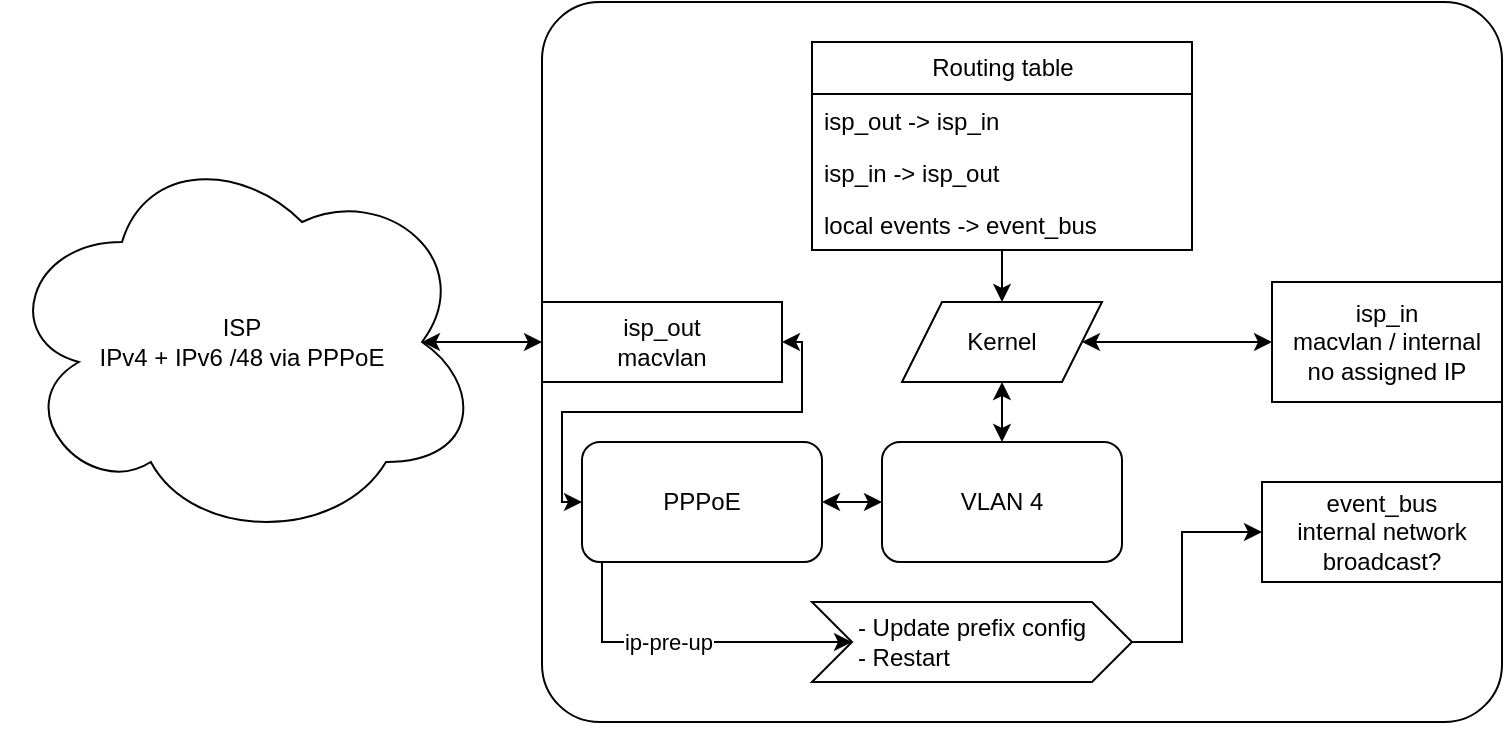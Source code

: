 <mxfile version="24.7.17">
  <diagram name="Page-1" id="ERIMmWtwNbsZnRJRYlLk">
    <mxGraphModel dx="1168" dy="783" grid="1" gridSize="10" guides="1" tooltips="1" connect="1" arrows="1" fold="1" page="1" pageScale="1" pageWidth="850" pageHeight="1100" math="0" shadow="0">
      <root>
        <mxCell id="0" />
        <mxCell id="1" parent="0" />
        <mxCell id="dEZjPtsZi1BlvbsK9IvD-1" value="" style="rounded=1;whiteSpace=wrap;html=1;glass=0;arcSize=8;strokeOpacity=100;" parent="1" vertex="1">
          <mxGeometry x="40" y="240" width="480" height="360" as="geometry" />
        </mxCell>
        <mxCell id="dEZjPtsZi1BlvbsK9IvD-2" value="&lt;div&gt;isp_out&lt;/div&gt;macvlan" style="rounded=0;whiteSpace=wrap;html=1;" parent="1" vertex="1">
          <mxGeometry x="40" y="390" width="120" height="40" as="geometry" />
        </mxCell>
        <mxCell id="dEZjPtsZi1BlvbsK9IvD-3" style="edgeStyle=orthogonalEdgeStyle;rounded=0;orthogonalLoop=1;jettySize=auto;html=1;exitX=0.5;exitY=1;exitDx=0;exitDy=0;" parent="1" source="dEZjPtsZi1BlvbsK9IvD-1" target="dEZjPtsZi1BlvbsK9IvD-1" edge="1">
          <mxGeometry relative="1" as="geometry" />
        </mxCell>
        <mxCell id="dEZjPtsZi1BlvbsK9IvD-4" value="&lt;div&gt;ISP&lt;/div&gt;&lt;div&gt;IPv4 + IPv6 /48 via PPPoE&lt;br&gt;&lt;/div&gt;" style="ellipse;shape=cloud;whiteSpace=wrap;html=1;" parent="1" vertex="1">
          <mxGeometry x="-230" y="310" width="240" height="200" as="geometry" />
        </mxCell>
        <mxCell id="dEZjPtsZi1BlvbsK9IvD-5" value="" style="endArrow=classic;startArrow=classic;html=1;rounded=0;entryX=0;entryY=0.5;entryDx=0;entryDy=0;exitX=0.875;exitY=0.5;exitDx=0;exitDy=0;exitPerimeter=0;" parent="1" source="dEZjPtsZi1BlvbsK9IvD-4" target="dEZjPtsZi1BlvbsK9IvD-2" edge="1">
          <mxGeometry width="50" height="50" relative="1" as="geometry">
            <mxPoint x="-120" y="400" as="sourcePoint" />
            <mxPoint x="-80" y="580" as="targetPoint" />
          </mxGeometry>
        </mxCell>
        <mxCell id="3nnO_LC-6ye5INRxH1Jb-8" style="edgeStyle=orthogonalEdgeStyle;rounded=0;orthogonalLoop=1;jettySize=auto;html=1;entryX=1;entryY=0.5;entryDx=0;entryDy=0;startArrow=classic;startFill=1;" parent="1" source="dEZjPtsZi1BlvbsK9IvD-6" target="dEZjPtsZi1BlvbsK9IvD-19" edge="1">
          <mxGeometry relative="1" as="geometry" />
        </mxCell>
        <mxCell id="dEZjPtsZi1BlvbsK9IvD-6" value="&lt;div&gt;isp_in&lt;/div&gt;&lt;div&gt;macvlan / internal&lt;/div&gt;&lt;div&gt;no assigned IP&lt;br&gt;&lt;/div&gt;" style="rounded=0;whiteSpace=wrap;html=1;" parent="1" vertex="1">
          <mxGeometry x="405" y="380" width="115" height="60" as="geometry" />
        </mxCell>
        <mxCell id="3nnO_LC-6ye5INRxH1Jb-9" style="edgeStyle=orthogonalEdgeStyle;rounded=0;orthogonalLoop=1;jettySize=auto;html=1;entryX=0.5;entryY=1;entryDx=0;entryDy=0;startArrow=classic;startFill=1;" parent="1" source="dEZjPtsZi1BlvbsK9IvD-8" target="dEZjPtsZi1BlvbsK9IvD-19" edge="1">
          <mxGeometry relative="1" as="geometry" />
        </mxCell>
        <mxCell id="dEZjPtsZi1BlvbsK9IvD-8" value="VLAN 4" style="rounded=1;whiteSpace=wrap;html=1;" parent="1" vertex="1">
          <mxGeometry x="210" y="460" width="120" height="60" as="geometry" />
        </mxCell>
        <mxCell id="dEZjPtsZi1BlvbsK9IvD-9" value="PPPoE" style="rounded=1;whiteSpace=wrap;html=1;" parent="1" vertex="1">
          <mxGeometry x="60" y="460" width="120" height="60" as="geometry" />
        </mxCell>
        <mxCell id="dEZjPtsZi1BlvbsK9IvD-12" value="" style="endArrow=classic;startArrow=classic;html=1;rounded=0;exitX=1;exitY=0.5;exitDx=0;exitDy=0;entryX=0;entryY=0.5;entryDx=0;entryDy=0;edgeStyle=orthogonalEdgeStyle;" parent="1" source="dEZjPtsZi1BlvbsK9IvD-2" target="dEZjPtsZi1BlvbsK9IvD-9" edge="1">
          <mxGeometry width="50" height="50" relative="1" as="geometry">
            <mxPoint x="190" y="480" as="sourcePoint" />
            <mxPoint x="240" y="430" as="targetPoint" />
          </mxGeometry>
        </mxCell>
        <mxCell id="dEZjPtsZi1BlvbsK9IvD-14" value="" style="endArrow=classic;startArrow=classic;html=1;rounded=0;entryX=0;entryY=0.5;entryDx=0;entryDy=0;exitX=1;exitY=0.5;exitDx=0;exitDy=0;" parent="1" source="dEZjPtsZi1BlvbsK9IvD-9" target="dEZjPtsZi1BlvbsK9IvD-8" edge="1">
          <mxGeometry width="50" height="50" relative="1" as="geometry">
            <mxPoint x="170" y="530" as="sourcePoint" />
            <mxPoint x="220" y="480" as="targetPoint" />
          </mxGeometry>
        </mxCell>
        <mxCell id="dEZjPtsZi1BlvbsK9IvD-19" value="Kernel" style="shape=parallelogram;perimeter=parallelogramPerimeter;whiteSpace=wrap;html=1;fixedSize=1;" parent="1" vertex="1">
          <mxGeometry x="220" y="390" width="100" height="40" as="geometry" />
        </mxCell>
        <mxCell id="dEZjPtsZi1BlvbsK9IvD-23" style="edgeStyle=orthogonalEdgeStyle;rounded=0;orthogonalLoop=1;jettySize=auto;html=1;exitX=1;exitY=0.5;exitDx=0;exitDy=0;entryX=0;entryY=0.5;entryDx=0;entryDy=0;" parent="1" source="dEZjPtsZi1BlvbsK9IvD-22" target="3nnO_LC-6ye5INRxH1Jb-1" edge="1">
          <mxGeometry relative="1" as="geometry">
            <mxPoint x="380" y="570" as="targetPoint" />
            <Array as="points">
              <mxPoint x="360" y="560" />
              <mxPoint x="360" y="505" />
            </Array>
          </mxGeometry>
        </mxCell>
        <mxCell id="dEZjPtsZi1BlvbsK9IvD-22" value="&lt;div&gt;- Update prefix config&lt;/div&gt;&lt;div align=&quot;left&quot;&gt;- Restart&lt;br&gt;&lt;/div&gt;" style="shape=step;perimeter=stepPerimeter;whiteSpace=wrap;html=1;fixedSize=1;" parent="1" vertex="1">
          <mxGeometry x="175" y="540" width="160" height="40" as="geometry" />
        </mxCell>
        <mxCell id="dEZjPtsZi1BlvbsK9IvD-24" value="" style="endArrow=classic;html=1;rounded=0;entryX=0;entryY=0.5;entryDx=0;entryDy=0;exitX=0.25;exitY=1;exitDx=0;exitDy=0;edgeStyle=orthogonalEdgeStyle;" parent="1" source="dEZjPtsZi1BlvbsK9IvD-9" target="dEZjPtsZi1BlvbsK9IvD-22" edge="1">
          <mxGeometry relative="1" as="geometry">
            <mxPoint x="97.49" y="545" as="sourcePoint" />
            <mxPoint x="242.49" y="595" as="targetPoint" />
            <Array as="points">
              <mxPoint x="70" y="520" />
              <mxPoint x="70" y="560" />
            </Array>
          </mxGeometry>
        </mxCell>
        <mxCell id="dEZjPtsZi1BlvbsK9IvD-25" value="ip-pre-up" style="edgeLabel;resizable=0;html=1;;align=center;verticalAlign=middle;" parent="dEZjPtsZi1BlvbsK9IvD-24" connectable="0" vertex="1">
          <mxGeometry relative="1" as="geometry" />
        </mxCell>
        <mxCell id="3nnO_LC-6ye5INRxH1Jb-1" value="event_bus&lt;div&gt;internal network&lt;/div&gt;&lt;div&gt;broadcast?&lt;/div&gt;" style="rounded=0;whiteSpace=wrap;html=1;" parent="1" vertex="1">
          <mxGeometry x="400" y="480" width="120" height="50" as="geometry" />
        </mxCell>
        <mxCell id="3nnO_LC-6ye5INRxH1Jb-7" style="edgeStyle=orthogonalEdgeStyle;rounded=0;orthogonalLoop=1;jettySize=auto;html=1;entryX=0.5;entryY=0;entryDx=0;entryDy=0;" parent="1" source="3nnO_LC-6ye5INRxH1Jb-2" target="dEZjPtsZi1BlvbsK9IvD-19" edge="1">
          <mxGeometry relative="1" as="geometry">
            <mxPoint x="-110" y="200" as="targetPoint" />
          </mxGeometry>
        </mxCell>
        <mxCell id="3nnO_LC-6ye5INRxH1Jb-2" value="Routing table" style="swimlane;fontStyle=0;childLayout=stackLayout;horizontal=1;startSize=26;fillColor=none;horizontalStack=0;resizeParent=1;resizeParentMax=0;resizeLast=0;collapsible=1;marginBottom=0;html=1;" parent="1" vertex="1">
          <mxGeometry x="175" y="260" width="190" height="104" as="geometry" />
        </mxCell>
        <mxCell id="3nnO_LC-6ye5INRxH1Jb-3" value="isp_out -&amp;gt; isp_in" style="text;strokeColor=none;fillColor=none;align=left;verticalAlign=top;spacingLeft=4;spacingRight=4;overflow=hidden;rotatable=0;points=[[0,0.5],[1,0.5]];portConstraint=eastwest;whiteSpace=wrap;html=1;" parent="3nnO_LC-6ye5INRxH1Jb-2" vertex="1">
          <mxGeometry y="26" width="190" height="26" as="geometry" />
        </mxCell>
        <mxCell id="3nnO_LC-6ye5INRxH1Jb-4" value="isp_in -&amp;gt; isp_out" style="text;strokeColor=none;fillColor=none;align=left;verticalAlign=top;spacingLeft=4;spacingRight=4;overflow=hidden;rotatable=0;points=[[0,0.5],[1,0.5]];portConstraint=eastwest;whiteSpace=wrap;html=1;" parent="3nnO_LC-6ye5INRxH1Jb-2" vertex="1">
          <mxGeometry y="52" width="190" height="26" as="geometry" />
        </mxCell>
        <mxCell id="3nnO_LC-6ye5INRxH1Jb-5" value="local events -&amp;gt; event_bus" style="text;strokeColor=none;fillColor=none;align=left;verticalAlign=top;spacingLeft=4;spacingRight=4;overflow=hidden;rotatable=0;points=[[0,0.5],[1,0.5]];portConstraint=eastwest;whiteSpace=wrap;html=1;" parent="3nnO_LC-6ye5INRxH1Jb-2" vertex="1">
          <mxGeometry y="78" width="190" height="26" as="geometry" />
        </mxCell>
      </root>
    </mxGraphModel>
  </diagram>
</mxfile>
